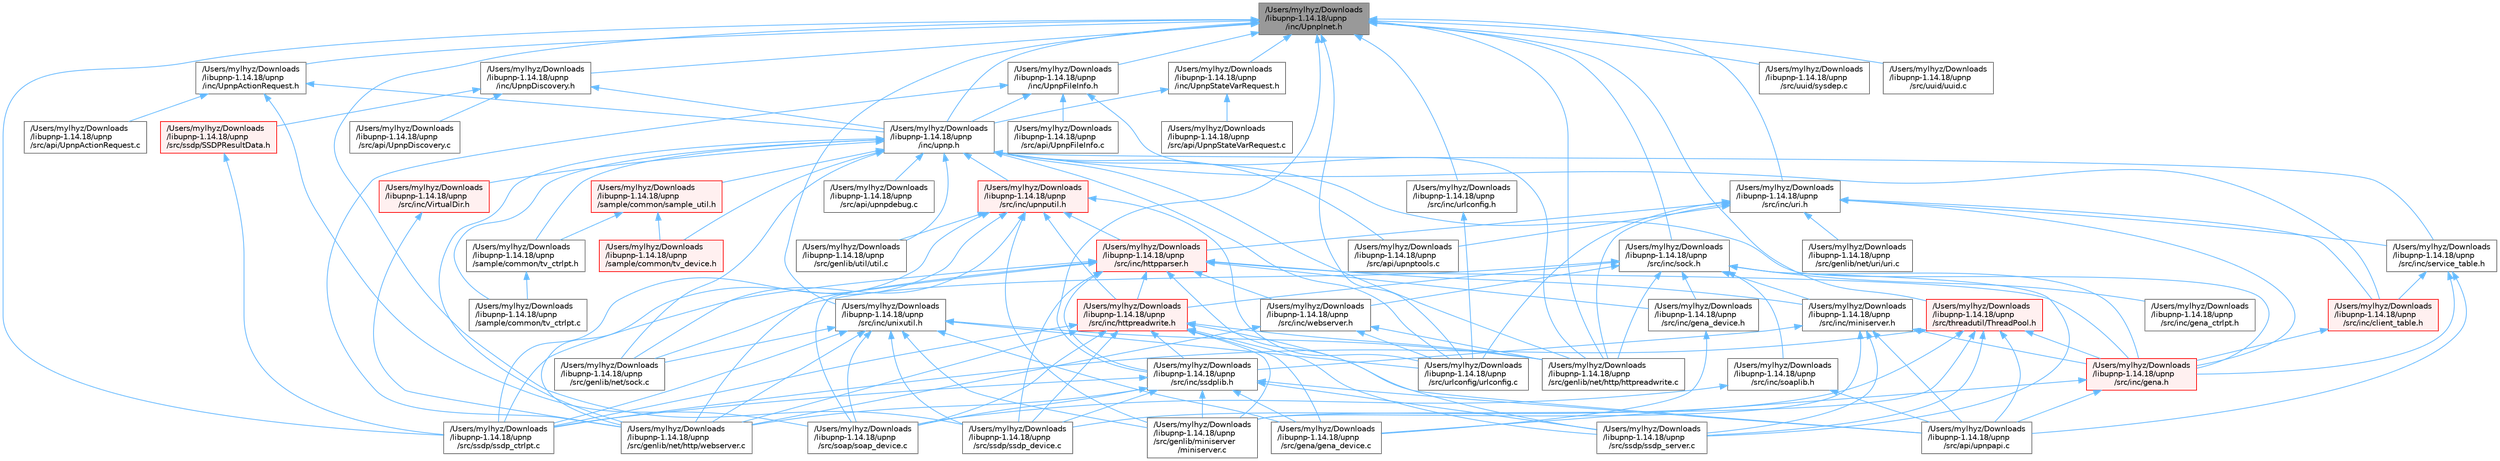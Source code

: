 digraph "/Users/mylhyz/Downloads/libupnp-1.14.18/upnp/inc/UpnpInet.h"
{
 // LATEX_PDF_SIZE
  bgcolor="transparent";
  edge [fontname=Helvetica,fontsize=10,labelfontname=Helvetica,labelfontsize=10];
  node [fontname=Helvetica,fontsize=10,shape=box,height=0.2,width=0.4];
  Node1 [id="Node000001",label="/Users/mylhyz/Downloads\l/libupnp-1.14.18/upnp\l/inc/UpnpInet.h",height=0.2,width=0.4,color="gray40", fillcolor="grey60", style="filled", fontcolor="black",tooltip="Provides a platform independent way to include TCP/IP types and functions."];
  Node1 -> Node2 [id="edge1_Node000001_Node000002",dir="back",color="steelblue1",style="solid",tooltip=" "];
  Node2 [id="Node000002",label="/Users/mylhyz/Downloads\l/libupnp-1.14.18/upnp\l/inc/UpnpActionRequest.h",height=0.2,width=0.4,color="grey40", fillcolor="white", style="filled",URL="$UpnpActionRequest_8h.html",tooltip="Header file for UpnpActionRequest methods."];
  Node2 -> Node3 [id="edge2_Node000002_Node000003",dir="back",color="steelblue1",style="solid",tooltip=" "];
  Node3 [id="Node000003",label="/Users/mylhyz/Downloads\l/libupnp-1.14.18/upnp\l/inc/upnp.h",height=0.2,width=0.4,color="grey40", fillcolor="white", style="filled",URL="$upnp_8h.html",tooltip=" "];
  Node3 -> Node4 [id="edge3_Node000003_Node000004",dir="back",color="steelblue1",style="solid",tooltip=" "];
  Node4 [id="Node000004",label="/Users/mylhyz/Downloads\l/libupnp-1.14.18/upnp\l/sample/common/sample_util.h",height=0.2,width=0.4,color="red", fillcolor="#FFF0F0", style="filled",URL="$sample__util_8h.html",tooltip=" "];
  Node4 -> Node6 [id="edge4_Node000004_Node000006",dir="back",color="steelblue1",style="solid",tooltip=" "];
  Node6 [id="Node000006",label="/Users/mylhyz/Downloads\l/libupnp-1.14.18/upnp\l/sample/common/tv_ctrlpt.h",height=0.2,width=0.4,color="grey40", fillcolor="white", style="filled",URL="$tv__ctrlpt_8h.html",tooltip=" "];
  Node6 -> Node7 [id="edge5_Node000006_Node000007",dir="back",color="steelblue1",style="solid",tooltip=" "];
  Node7 [id="Node000007",label="/Users/mylhyz/Downloads\l/libupnp-1.14.18/upnp\l/sample/common/tv_ctrlpt.c",height=0.2,width=0.4,color="grey40", fillcolor="white", style="filled",URL="$tv__ctrlpt_8c.html",tooltip=" "];
  Node4 -> Node8 [id="edge6_Node000004_Node000008",dir="back",color="steelblue1",style="solid",tooltip=" "];
  Node8 [id="Node000008",label="/Users/mylhyz/Downloads\l/libupnp-1.14.18/upnp\l/sample/common/tv_device.h",height=0.2,width=0.4,color="red", fillcolor="#FFF0F0", style="filled",URL="$tv__device_8h.html",tooltip=" "];
  Node3 -> Node7 [id="edge7_Node000003_Node000007",dir="back",color="steelblue1",style="solid",tooltip=" "];
  Node3 -> Node6 [id="edge8_Node000003_Node000006",dir="back",color="steelblue1",style="solid",tooltip=" "];
  Node3 -> Node8 [id="edge9_Node000003_Node000008",dir="back",color="steelblue1",style="solid",tooltip=" "];
  Node3 -> Node10 [id="edge10_Node000003_Node000010",dir="back",color="steelblue1",style="solid",tooltip=" "];
  Node10 [id="Node000010",label="/Users/mylhyz/Downloads\l/libupnp-1.14.18/upnp\l/src/api/upnpdebug.c",height=0.2,width=0.4,color="grey40", fillcolor="white", style="filled",URL="$upnpdebug_8c.html",tooltip=" "];
  Node3 -> Node11 [id="edge11_Node000003_Node000011",dir="back",color="steelblue1",style="solid",tooltip=" "];
  Node11 [id="Node000011",label="/Users/mylhyz/Downloads\l/libupnp-1.14.18/upnp\l/src/api/upnptools.c",height=0.2,width=0.4,color="grey40", fillcolor="white", style="filled",URL="$upnptools_8c.html",tooltip=" "];
  Node3 -> Node12 [id="edge12_Node000003_Node000012",dir="back",color="steelblue1",style="solid",tooltip=" "];
  Node12 [id="Node000012",label="/Users/mylhyz/Downloads\l/libupnp-1.14.18/upnp\l/src/genlib/net/http/httpreadwrite.c",height=0.2,width=0.4,color="grey40", fillcolor="white", style="filled",URL="$httpreadwrite_8c.html",tooltip=" "];
  Node3 -> Node13 [id="edge13_Node000003_Node000013",dir="back",color="steelblue1",style="solid",tooltip=" "];
  Node13 [id="Node000013",label="/Users/mylhyz/Downloads\l/libupnp-1.14.18/upnp\l/src/genlib/net/http/webserver.c",height=0.2,width=0.4,color="grey40", fillcolor="white", style="filled",URL="$webserver_8c.html",tooltip="Defines the Web Server and has functions to carry out operations of the Web Server."];
  Node3 -> Node14 [id="edge14_Node000003_Node000014",dir="back",color="steelblue1",style="solid",tooltip=" "];
  Node14 [id="Node000014",label="/Users/mylhyz/Downloads\l/libupnp-1.14.18/upnp\l/src/genlib/net/sock.c",height=0.2,width=0.4,color="grey40", fillcolor="white", style="filled",URL="$sock_8c.html",tooltip="Implements the sockets functionality."];
  Node3 -> Node15 [id="edge15_Node000003_Node000015",dir="back",color="steelblue1",style="solid",tooltip=" "];
  Node15 [id="Node000015",label="/Users/mylhyz/Downloads\l/libupnp-1.14.18/upnp\l/src/genlib/util/util.c",height=0.2,width=0.4,color="grey40", fillcolor="white", style="filled",URL="$util_8c.html",tooltip=" "];
  Node3 -> Node16 [id="edge16_Node000003_Node000016",dir="back",color="steelblue1",style="solid",tooltip=" "];
  Node16 [id="Node000016",label="/Users/mylhyz/Downloads\l/libupnp-1.14.18/upnp\l/src/inc/VirtualDir.h",height=0.2,width=0.4,color="red", fillcolor="#FFF0F0", style="filled",URL="$VirtualDir_8h_source.html",tooltip=" "];
  Node16 -> Node13 [id="edge17_Node000016_Node000013",dir="back",color="steelblue1",style="solid",tooltip=" "];
  Node3 -> Node27 [id="edge18_Node000003_Node000027",dir="back",color="steelblue1",style="solid",tooltip=" "];
  Node27 [id="Node000027",label="/Users/mylhyz/Downloads\l/libupnp-1.14.18/upnp\l/src/inc/client_table.h",height=0.2,width=0.4,color="red", fillcolor="#FFF0F0", style="filled",URL="$client__table_8h.html",tooltip=" "];
  Node27 -> Node28 [id="edge19_Node000027_Node000028",dir="back",color="steelblue1",style="solid",tooltip=" "];
  Node28 [id="Node000028",label="/Users/mylhyz/Downloads\l/libupnp-1.14.18/upnp\l/src/inc/gena.h",height=0.2,width=0.4,color="red", fillcolor="#FFF0F0", style="filled",URL="$gena_8h.html",tooltip=" "];
  Node28 -> Node18 [id="edge20_Node000028_Node000018",dir="back",color="steelblue1",style="solid",tooltip=" "];
  Node18 [id="Node000018",label="/Users/mylhyz/Downloads\l/libupnp-1.14.18/upnp\l/src/api/upnpapi.c",height=0.2,width=0.4,color="grey40", fillcolor="white", style="filled",URL="$upnpapi_8c.html",tooltip=" "];
  Node28 -> Node20 [id="edge21_Node000028_Node000020",dir="back",color="steelblue1",style="solid",tooltip=" "];
  Node20 [id="Node000020",label="/Users/mylhyz/Downloads\l/libupnp-1.14.18/upnp\l/src/gena/gena_device.c",height=0.2,width=0.4,color="grey40", fillcolor="white", style="filled",URL="$gena__device_8c.html",tooltip=" "];
  Node3 -> Node28 [id="edge22_Node000003_Node000028",dir="back",color="steelblue1",style="solid",tooltip=" "];
  Node3 -> Node29 [id="edge23_Node000003_Node000029",dir="back",color="steelblue1",style="solid",tooltip=" "];
  Node29 [id="Node000029",label="/Users/mylhyz/Downloads\l/libupnp-1.14.18/upnp\l/src/inc/service_table.h",height=0.2,width=0.4,color="grey40", fillcolor="white", style="filled",URL="$service__table_8h.html",tooltip=" "];
  Node29 -> Node18 [id="edge24_Node000029_Node000018",dir="back",color="steelblue1",style="solid",tooltip=" "];
  Node29 -> Node27 [id="edge25_Node000029_Node000027",dir="back",color="steelblue1",style="solid",tooltip=" "];
  Node29 -> Node28 [id="edge26_Node000029_Node000028",dir="back",color="steelblue1",style="solid",tooltip=" "];
  Node3 -> Node30 [id="edge27_Node000003_Node000030",dir="back",color="steelblue1",style="solid",tooltip=" "];
  Node30 [id="Node000030",label="/Users/mylhyz/Downloads\l/libupnp-1.14.18/upnp\l/src/inc/upnputil.h",height=0.2,width=0.4,color="red", fillcolor="#FFF0F0", style="filled",URL="$upnputil_8h.html",tooltip=" "];
  Node30 -> Node21 [id="edge28_Node000030_Node000021",dir="back",color="steelblue1",style="solid",tooltip=" "];
  Node21 [id="Node000021",label="/Users/mylhyz/Downloads\l/libupnp-1.14.18/upnp\l/src/genlib/miniserver\l/miniserver.c",height=0.2,width=0.4,color="grey40", fillcolor="white", style="filled",URL="$miniserver_8c.html",tooltip="Implements the functionality and utility functions used by the Miniserver module."];
  Node30 -> Node13 [id="edge29_Node000030_Node000013",dir="back",color="steelblue1",style="solid",tooltip=" "];
  Node30 -> Node14 [id="edge30_Node000030_Node000014",dir="back",color="steelblue1",style="solid",tooltip=" "];
  Node30 -> Node15 [id="edge31_Node000030_Node000015",dir="back",color="steelblue1",style="solid",tooltip=" "];
  Node30 -> Node32 [id="edge32_Node000030_Node000032",dir="back",color="steelblue1",style="solid",tooltip=" "];
  Node32 [id="Node000032",label="/Users/mylhyz/Downloads\l/libupnp-1.14.18/upnp\l/src/inc/httpparser.h",height=0.2,width=0.4,color="red", fillcolor="#FFF0F0", style="filled",URL="$httpparser_8h.html",tooltip=" "];
  Node32 -> Node13 [id="edge33_Node000032_Node000013",dir="back",color="steelblue1",style="solid",tooltip=" "];
  Node32 -> Node28 [id="edge34_Node000032_Node000028",dir="back",color="steelblue1",style="solid",tooltip=" "];
  Node32 -> Node33 [id="edge35_Node000032_Node000033",dir="back",color="steelblue1",style="solid",tooltip=" "];
  Node33 [id="Node000033",label="/Users/mylhyz/Downloads\l/libupnp-1.14.18/upnp\l/src/inc/gena_device.h",height=0.2,width=0.4,color="grey40", fillcolor="white", style="filled",URL="$gena__device_8h.html",tooltip=" "];
  Node33 -> Node20 [id="edge36_Node000033_Node000020",dir="back",color="steelblue1",style="solid",tooltip=" "];
  Node32 -> Node34 [id="edge37_Node000032_Node000034",dir="back",color="steelblue1",style="solid",tooltip=" "];
  Node34 [id="Node000034",label="/Users/mylhyz/Downloads\l/libupnp-1.14.18/upnp\l/src/inc/httpreadwrite.h",height=0.2,width=0.4,color="red", fillcolor="#FFF0F0", style="filled",URL="$httpreadwrite_8h_source.html",tooltip=" "];
  Node34 -> Node18 [id="edge38_Node000034_Node000018",dir="back",color="steelblue1",style="solid",tooltip=" "];
  Node34 -> Node20 [id="edge39_Node000034_Node000020",dir="back",color="steelblue1",style="solid",tooltip=" "];
  Node34 -> Node21 [id="edge40_Node000034_Node000021",dir="back",color="steelblue1",style="solid",tooltip=" "];
  Node34 -> Node12 [id="edge41_Node000034_Node000012",dir="back",color="steelblue1",style="solid",tooltip=" "];
  Node34 -> Node13 [id="edge42_Node000034_Node000013",dir="back",color="steelblue1",style="solid",tooltip=" "];
  Node34 -> Node35 [id="edge43_Node000034_Node000035",dir="back",color="steelblue1",style="solid",tooltip=" "];
  Node35 [id="Node000035",label="/Users/mylhyz/Downloads\l/libupnp-1.14.18/upnp\l/src/inc/ssdplib.h",height=0.2,width=0.4,color="grey40", fillcolor="white", style="filled",URL="$ssdplib_8h.html",tooltip=" "];
  Node35 -> Node18 [id="edge44_Node000035_Node000018",dir="back",color="steelblue1",style="solid",tooltip=" "];
  Node35 -> Node20 [id="edge45_Node000035_Node000020",dir="back",color="steelblue1",style="solid",tooltip=" "];
  Node35 -> Node21 [id="edge46_Node000035_Node000021",dir="back",color="steelblue1",style="solid",tooltip=" "];
  Node35 -> Node13 [id="edge47_Node000035_Node000013",dir="back",color="steelblue1",style="solid",tooltip=" "];
  Node35 -> Node23 [id="edge48_Node000035_Node000023",dir="back",color="steelblue1",style="solid",tooltip=" "];
  Node23 [id="Node000023",label="/Users/mylhyz/Downloads\l/libupnp-1.14.18/upnp\l/src/soap/soap_device.c",height=0.2,width=0.4,color="grey40", fillcolor="white", style="filled",URL="$soap__device_8c.html",tooltip=" "];
  Node35 -> Node24 [id="edge49_Node000035_Node000024",dir="back",color="steelblue1",style="solid",tooltip=" "];
  Node24 [id="Node000024",label="/Users/mylhyz/Downloads\l/libupnp-1.14.18/upnp\l/src/ssdp/ssdp_ctrlpt.c",height=0.2,width=0.4,color="grey40", fillcolor="white", style="filled",URL="$ssdp__ctrlpt_8c.html",tooltip=" "];
  Node35 -> Node25 [id="edge50_Node000035_Node000025",dir="back",color="steelblue1",style="solid",tooltip=" "];
  Node25 [id="Node000025",label="/Users/mylhyz/Downloads\l/libupnp-1.14.18/upnp\l/src/ssdp/ssdp_device.c",height=0.2,width=0.4,color="grey40", fillcolor="white", style="filled",URL="$ssdp__device_8c.html",tooltip=" "];
  Node35 -> Node26 [id="edge51_Node000035_Node000026",dir="back",color="steelblue1",style="solid",tooltip=" "];
  Node26 [id="Node000026",label="/Users/mylhyz/Downloads\l/libupnp-1.14.18/upnp\l/src/ssdp/ssdp_server.c",height=0.2,width=0.4,color="grey40", fillcolor="white", style="filled",URL="$ssdp__server_8c.html",tooltip=" "];
  Node34 -> Node23 [id="edge52_Node000034_Node000023",dir="back",color="steelblue1",style="solid",tooltip=" "];
  Node34 -> Node24 [id="edge53_Node000034_Node000024",dir="back",color="steelblue1",style="solid",tooltip=" "];
  Node34 -> Node25 [id="edge54_Node000034_Node000025",dir="back",color="steelblue1",style="solid",tooltip=" "];
  Node34 -> Node26 [id="edge55_Node000034_Node000026",dir="back",color="steelblue1",style="solid",tooltip=" "];
  Node32 -> Node36 [id="edge56_Node000032_Node000036",dir="back",color="steelblue1",style="solid",tooltip=" "];
  Node36 [id="Node000036",label="/Users/mylhyz/Downloads\l/libupnp-1.14.18/upnp\l/src/inc/miniserver.h",height=0.2,width=0.4,color="grey40", fillcolor="white", style="filled",URL="$miniserver_8h.html",tooltip=" "];
  Node36 -> Node18 [id="edge57_Node000036_Node000018",dir="back",color="steelblue1",style="solid",tooltip=" "];
  Node36 -> Node21 [id="edge58_Node000036_Node000021",dir="back",color="steelblue1",style="solid",tooltip=" "];
  Node36 -> Node28 [id="edge59_Node000036_Node000028",dir="back",color="steelblue1",style="solid",tooltip=" "];
  Node36 -> Node35 [id="edge60_Node000036_Node000035",dir="back",color="steelblue1",style="solid",tooltip=" "];
  Node36 -> Node26 [id="edge61_Node000036_Node000026",dir="back",color="steelblue1",style="solid",tooltip=" "];
  Node32 -> Node35 [id="edge62_Node000032_Node000035",dir="back",color="steelblue1",style="solid",tooltip=" "];
  Node32 -> Node38 [id="edge63_Node000032_Node000038",dir="back",color="steelblue1",style="solid",tooltip=" "];
  Node38 [id="Node000038",label="/Users/mylhyz/Downloads\l/libupnp-1.14.18/upnp\l/src/inc/webserver.h",height=0.2,width=0.4,color="grey40", fillcolor="white", style="filled",URL="$webserver_8h_source.html",tooltip=" "];
  Node38 -> Node12 [id="edge64_Node000038_Node000012",dir="back",color="steelblue1",style="solid",tooltip=" "];
  Node38 -> Node13 [id="edge65_Node000038_Node000013",dir="back",color="steelblue1",style="solid",tooltip=" "];
  Node38 -> Node39 [id="edge66_Node000038_Node000039",dir="back",color="steelblue1",style="solid",tooltip=" "];
  Node39 [id="Node000039",label="/Users/mylhyz/Downloads\l/libupnp-1.14.18/upnp\l/src/urlconfig/urlconfig.c",height=0.2,width=0.4,color="grey40", fillcolor="white", style="filled",URL="$urlconfig_8c.html",tooltip=" "];
  Node32 -> Node23 [id="edge67_Node000032_Node000023",dir="back",color="steelblue1",style="solid",tooltip=" "];
  Node32 -> Node24 [id="edge68_Node000032_Node000024",dir="back",color="steelblue1",style="solid",tooltip=" "];
  Node32 -> Node25 [id="edge69_Node000032_Node000025",dir="back",color="steelblue1",style="solid",tooltip=" "];
  Node32 -> Node26 [id="edge70_Node000032_Node000026",dir="back",color="steelblue1",style="solid",tooltip=" "];
  Node30 -> Node34 [id="edge71_Node000030_Node000034",dir="back",color="steelblue1",style="solid",tooltip=" "];
  Node30 -> Node24 [id="edge72_Node000030_Node000024",dir="back",color="steelblue1",style="solid",tooltip=" "];
  Node30 -> Node39 [id="edge73_Node000030_Node000039",dir="back",color="steelblue1",style="solid",tooltip=" "];
  Node3 -> Node39 [id="edge74_Node000003_Node000039",dir="back",color="steelblue1",style="solid",tooltip=" "];
  Node2 -> Node42 [id="edge75_Node000002_Node000042",dir="back",color="steelblue1",style="solid",tooltip=" "];
  Node42 [id="Node000042",label="/Users/mylhyz/Downloads\l/libupnp-1.14.18/upnp\l/src/api/UpnpActionRequest.c",height=0.2,width=0.4,color="grey40", fillcolor="white", style="filled",URL="$UpnpActionRequest_8c.html",tooltip="Source file for UpnpActionRequest methods."];
  Node2 -> Node23 [id="edge76_Node000002_Node000023",dir="back",color="steelblue1",style="solid",tooltip=" "];
  Node1 -> Node43 [id="edge77_Node000001_Node000043",dir="back",color="steelblue1",style="solid",tooltip=" "];
  Node43 [id="Node000043",label="/Users/mylhyz/Downloads\l/libupnp-1.14.18/upnp\l/inc/UpnpDiscovery.h",height=0.2,width=0.4,color="grey40", fillcolor="white", style="filled",URL="$UpnpDiscovery_8h.html",tooltip="Header file for UpnpDiscovery methods."];
  Node43 -> Node3 [id="edge78_Node000043_Node000003",dir="back",color="steelblue1",style="solid",tooltip=" "];
  Node43 -> Node44 [id="edge79_Node000043_Node000044",dir="back",color="steelblue1",style="solid",tooltip=" "];
  Node44 [id="Node000044",label="/Users/mylhyz/Downloads\l/libupnp-1.14.18/upnp\l/src/api/UpnpDiscovery.c",height=0.2,width=0.4,color="grey40", fillcolor="white", style="filled",URL="$UpnpDiscovery_8c.html",tooltip="Source file for UpnpDiscovery methods."];
  Node43 -> Node45 [id="edge80_Node000043_Node000045",dir="back",color="steelblue1",style="solid",tooltip=" "];
  Node45 [id="Node000045",label="/Users/mylhyz/Downloads\l/libupnp-1.14.18/upnp\l/src/ssdp/SSDPResultData.h",height=0.2,width=0.4,color="red", fillcolor="#FFF0F0", style="filled",URL="$SSDPResultData_8h.html",tooltip="Header file for SSDPResultData methods."];
  Node45 -> Node24 [id="edge81_Node000045_Node000024",dir="back",color="steelblue1",style="solid",tooltip=" "];
  Node1 -> Node49 [id="edge82_Node000001_Node000049",dir="back",color="steelblue1",style="solid",tooltip=" "];
  Node49 [id="Node000049",label="/Users/mylhyz/Downloads\l/libupnp-1.14.18/upnp\l/inc/UpnpFileInfo.h",height=0.2,width=0.4,color="grey40", fillcolor="white", style="filled",URL="$UpnpFileInfo_8h.html",tooltip="Header file for UpnpFileInfo methods."];
  Node49 -> Node3 [id="edge83_Node000049_Node000003",dir="back",color="steelblue1",style="solid",tooltip=" "];
  Node49 -> Node50 [id="edge84_Node000049_Node000050",dir="back",color="steelblue1",style="solid",tooltip=" "];
  Node50 [id="Node000050",label="/Users/mylhyz/Downloads\l/libupnp-1.14.18/upnp\l/src/api/UpnpFileInfo.c",height=0.2,width=0.4,color="grey40", fillcolor="white", style="filled",URL="$UpnpFileInfo_8c.html",tooltip="Source file for UpnpFileInfo methods."];
  Node49 -> Node12 [id="edge85_Node000049_Node000012",dir="back",color="steelblue1",style="solid",tooltip=" "];
  Node49 -> Node13 [id="edge86_Node000049_Node000013",dir="back",color="steelblue1",style="solid",tooltip=" "];
  Node1 -> Node51 [id="edge87_Node000001_Node000051",dir="back",color="steelblue1",style="solid",tooltip=" "];
  Node51 [id="Node000051",label="/Users/mylhyz/Downloads\l/libupnp-1.14.18/upnp\l/inc/UpnpStateVarRequest.h",height=0.2,width=0.4,color="grey40", fillcolor="white", style="filled",URL="$UpnpStateVarRequest_8h.html",tooltip="Header file for UpnpStateVarRequest methods."];
  Node51 -> Node3 [id="edge88_Node000051_Node000003",dir="back",color="steelblue1",style="solid",tooltip=" "];
  Node51 -> Node52 [id="edge89_Node000051_Node000052",dir="back",color="steelblue1",style="solid",tooltip=" "];
  Node52 [id="Node000052",label="/Users/mylhyz/Downloads\l/libupnp-1.14.18/upnp\l/src/api/UpnpStateVarRequest.c",height=0.2,width=0.4,color="grey40", fillcolor="white", style="filled",URL="$UpnpStateVarRequest_8c.html",tooltip="Source file for UpnpStateVarRequest methods."];
  Node1 -> Node3 [id="edge90_Node000001_Node000003",dir="back",color="steelblue1",style="solid",tooltip=" "];
  Node1 -> Node12 [id="edge91_Node000001_Node000012",dir="back",color="steelblue1",style="solid",tooltip=" "];
  Node1 -> Node53 [id="edge92_Node000001_Node000053",dir="back",color="steelblue1",style="solid",tooltip=" "];
  Node53 [id="Node000053",label="/Users/mylhyz/Downloads\l/libupnp-1.14.18/upnp\l/src/inc/sock.h",height=0.2,width=0.4,color="grey40", fillcolor="white", style="filled",URL="$sock_8h.html",tooltip=" "];
  Node53 -> Node12 [id="edge93_Node000053_Node000012",dir="back",color="steelblue1",style="solid",tooltip=" "];
  Node53 -> Node14 [id="edge94_Node000053_Node000014",dir="back",color="steelblue1",style="solid",tooltip=" "];
  Node53 -> Node28 [id="edge95_Node000053_Node000028",dir="back",color="steelblue1",style="solid",tooltip=" "];
  Node53 -> Node54 [id="edge96_Node000053_Node000054",dir="back",color="steelblue1",style="solid",tooltip=" "];
  Node54 [id="Node000054",label="/Users/mylhyz/Downloads\l/libupnp-1.14.18/upnp\l/src/inc/gena_ctrlpt.h",height=0.2,width=0.4,color="grey40", fillcolor="white", style="filled",URL="$gena__ctrlpt_8h.html",tooltip=" "];
  Node53 -> Node33 [id="edge97_Node000053_Node000033",dir="back",color="steelblue1",style="solid",tooltip=" "];
  Node53 -> Node34 [id="edge98_Node000053_Node000034",dir="back",color="steelblue1",style="solid",tooltip=" "];
  Node53 -> Node36 [id="edge99_Node000053_Node000036",dir="back",color="steelblue1",style="solid",tooltip=" "];
  Node53 -> Node55 [id="edge100_Node000053_Node000055",dir="back",color="steelblue1",style="solid",tooltip=" "];
  Node55 [id="Node000055",label="/Users/mylhyz/Downloads\l/libupnp-1.14.18/upnp\l/src/inc/soaplib.h",height=0.2,width=0.4,color="grey40", fillcolor="white", style="filled",URL="$soaplib_8h.html",tooltip=" "];
  Node55 -> Node18 [id="edge101_Node000055_Node000018",dir="back",color="steelblue1",style="solid",tooltip=" "];
  Node55 -> Node23 [id="edge102_Node000055_Node000023",dir="back",color="steelblue1",style="solid",tooltip=" "];
  Node53 -> Node38 [id="edge103_Node000053_Node000038",dir="back",color="steelblue1",style="solid",tooltip=" "];
  Node53 -> Node26 [id="edge104_Node000053_Node000026",dir="back",color="steelblue1",style="solid",tooltip=" "];
  Node1 -> Node35 [id="edge105_Node000001_Node000035",dir="back",color="steelblue1",style="solid",tooltip=" "];
  Node1 -> Node56 [id="edge106_Node000001_Node000056",dir="back",color="steelblue1",style="solid",tooltip=" "];
  Node56 [id="Node000056",label="/Users/mylhyz/Downloads\l/libupnp-1.14.18/upnp\l/src/inc/unixutil.h",height=0.2,width=0.4,color="grey40", fillcolor="white", style="filled",URL="$unixutil_8h_source.html",tooltip=" "];
  Node56 -> Node20 [id="edge107_Node000056_Node000020",dir="back",color="steelblue1",style="solid",tooltip=" "];
  Node56 -> Node21 [id="edge108_Node000056_Node000021",dir="back",color="steelblue1",style="solid",tooltip=" "];
  Node56 -> Node12 [id="edge109_Node000056_Node000012",dir="back",color="steelblue1",style="solid",tooltip=" "];
  Node56 -> Node13 [id="edge110_Node000056_Node000013",dir="back",color="steelblue1",style="solid",tooltip=" "];
  Node56 -> Node14 [id="edge111_Node000056_Node000014",dir="back",color="steelblue1",style="solid",tooltip=" "];
  Node56 -> Node23 [id="edge112_Node000056_Node000023",dir="back",color="steelblue1",style="solid",tooltip=" "];
  Node56 -> Node24 [id="edge113_Node000056_Node000024",dir="back",color="steelblue1",style="solid",tooltip=" "];
  Node56 -> Node25 [id="edge114_Node000056_Node000025",dir="back",color="steelblue1",style="solid",tooltip=" "];
  Node56 -> Node39 [id="edge115_Node000056_Node000039",dir="back",color="steelblue1",style="solid",tooltip=" "];
  Node1 -> Node57 [id="edge116_Node000001_Node000057",dir="back",color="steelblue1",style="solid",tooltip=" "];
  Node57 [id="Node000057",label="/Users/mylhyz/Downloads\l/libupnp-1.14.18/upnp\l/src/inc/uri.h",height=0.2,width=0.4,color="grey40", fillcolor="white", style="filled",URL="$uri_8h.html",tooltip=" "];
  Node57 -> Node11 [id="edge117_Node000057_Node000011",dir="back",color="steelblue1",style="solid",tooltip=" "];
  Node57 -> Node12 [id="edge118_Node000057_Node000012",dir="back",color="steelblue1",style="solid",tooltip=" "];
  Node57 -> Node22 [id="edge119_Node000057_Node000022",dir="back",color="steelblue1",style="solid",tooltip=" "];
  Node22 [id="Node000022",label="/Users/mylhyz/Downloads\l/libupnp-1.14.18/upnp\l/src/genlib/net/uri/uri.c",height=0.2,width=0.4,color="grey40", fillcolor="white", style="filled",URL="$uri_8c.html",tooltip="Contains functions for uri, url parsing utility."];
  Node57 -> Node27 [id="edge120_Node000057_Node000027",dir="back",color="steelblue1",style="solid",tooltip=" "];
  Node57 -> Node28 [id="edge121_Node000057_Node000028",dir="back",color="steelblue1",style="solid",tooltip=" "];
  Node57 -> Node32 [id="edge122_Node000057_Node000032",dir="back",color="steelblue1",style="solid",tooltip=" "];
  Node57 -> Node29 [id="edge123_Node000057_Node000029",dir="back",color="steelblue1",style="solid",tooltip=" "];
  Node57 -> Node39 [id="edge124_Node000057_Node000039",dir="back",color="steelblue1",style="solid",tooltip=" "];
  Node1 -> Node58 [id="edge125_Node000001_Node000058",dir="back",color="steelblue1",style="solid",tooltip=" "];
  Node58 [id="Node000058",label="/Users/mylhyz/Downloads\l/libupnp-1.14.18/upnp\l/src/inc/urlconfig.h",height=0.2,width=0.4,color="grey40", fillcolor="white", style="filled",URL="$urlconfig_8h_source.html",tooltip=" "];
  Node58 -> Node39 [id="edge126_Node000058_Node000039",dir="back",color="steelblue1",style="solid",tooltip=" "];
  Node1 -> Node24 [id="edge127_Node000001_Node000024",dir="back",color="steelblue1",style="solid",tooltip=" "];
  Node1 -> Node25 [id="edge128_Node000001_Node000025",dir="back",color="steelblue1",style="solid",tooltip=" "];
  Node1 -> Node59 [id="edge129_Node000001_Node000059",dir="back",color="steelblue1",style="solid",tooltip=" "];
  Node59 [id="Node000059",label="/Users/mylhyz/Downloads\l/libupnp-1.14.18/upnp\l/src/threadutil/ThreadPool.h",height=0.2,width=0.4,color="red", fillcolor="#FFF0F0", style="filled",URL="$ThreadPool_8h.html",tooltip=" "];
  Node59 -> Node18 [id="edge130_Node000059_Node000018",dir="back",color="steelblue1",style="solid",tooltip=" "];
  Node59 -> Node21 [id="edge131_Node000059_Node000021",dir="back",color="steelblue1",style="solid",tooltip=" "];
  Node59 -> Node28 [id="edge132_Node000059_Node000028",dir="back",color="steelblue1",style="solid",tooltip=" "];
  Node59 -> Node24 [id="edge133_Node000059_Node000024",dir="back",color="steelblue1",style="solid",tooltip=" "];
  Node59 -> Node25 [id="edge134_Node000059_Node000025",dir="back",color="steelblue1",style="solid",tooltip=" "];
  Node59 -> Node26 [id="edge135_Node000059_Node000026",dir="back",color="steelblue1",style="solid",tooltip=" "];
  Node1 -> Node39 [id="edge136_Node000001_Node000039",dir="back",color="steelblue1",style="solid",tooltip=" "];
  Node1 -> Node63 [id="edge137_Node000001_Node000063",dir="back",color="steelblue1",style="solid",tooltip=" "];
  Node63 [id="Node000063",label="/Users/mylhyz/Downloads\l/libupnp-1.14.18/upnp\l/src/uuid/sysdep.c",height=0.2,width=0.4,color="grey40", fillcolor="white", style="filled",URL="$sysdep_8c.html",tooltip=" "];
  Node1 -> Node64 [id="edge138_Node000001_Node000064",dir="back",color="steelblue1",style="solid",tooltip=" "];
  Node64 [id="Node000064",label="/Users/mylhyz/Downloads\l/libupnp-1.14.18/upnp\l/src/uuid/uuid.c",height=0.2,width=0.4,color="grey40", fillcolor="white", style="filled",URL="$uuid_8c.html",tooltip=" "];
}
